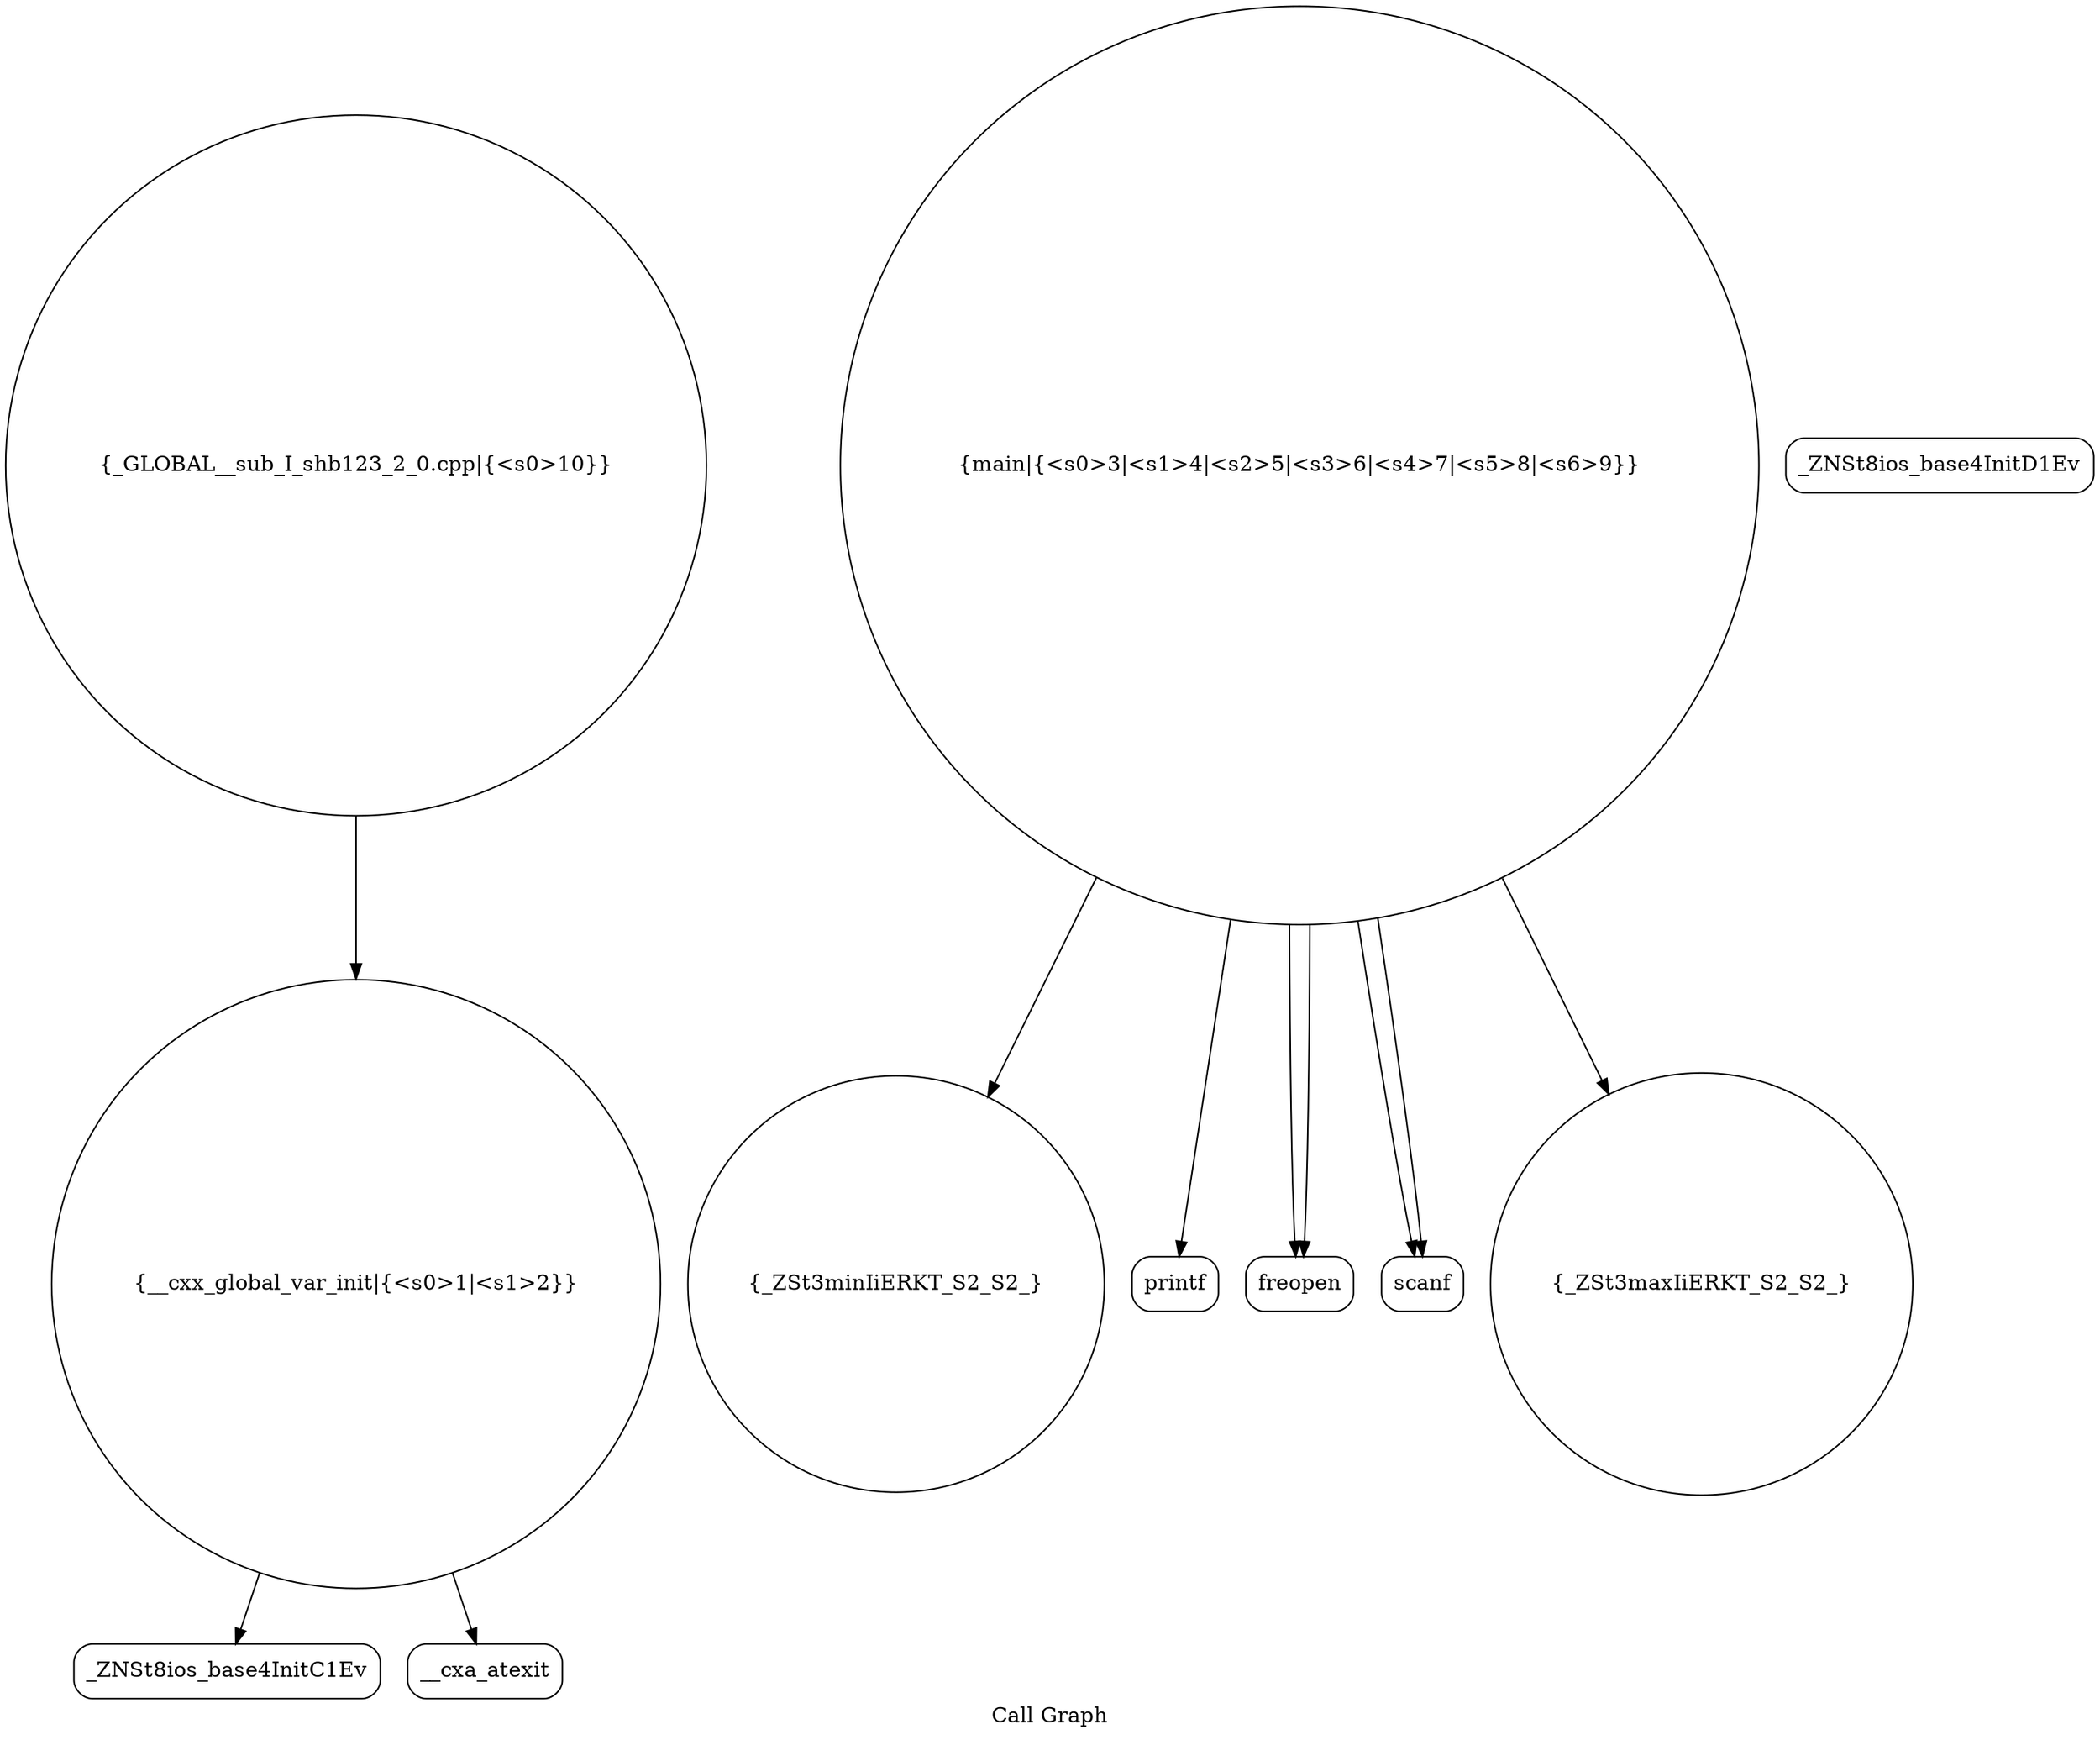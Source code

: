 digraph "Call Graph" {
	label="Call Graph";

	Node0x55e38ba8bf30 [shape=record,shape=circle,label="{__cxx_global_var_init|{<s0>1|<s1>2}}"];
	Node0x55e38ba8bf30:s0 -> Node0x55e38ba8c3c0[color=black];
	Node0x55e38ba8bf30:s1 -> Node0x55e38ba8c4c0[color=black];
	Node0x55e38ba8c6c0 [shape=record,shape=circle,label="{_ZSt3minIiERKT_S2_S2_}"];
	Node0x55e38ba8c440 [shape=record,shape=Mrecord,label="{_ZNSt8ios_base4InitD1Ev}"];
	Node0x55e38ba8c7c0 [shape=record,shape=Mrecord,label="{printf}"];
	Node0x55e38ba8c540 [shape=record,shape=circle,label="{main|{<s0>3|<s1>4|<s2>5|<s3>6|<s4>7|<s5>8|<s6>9}}"];
	Node0x55e38ba8c540:s0 -> Node0x55e38ba8c5c0[color=black];
	Node0x55e38ba8c540:s1 -> Node0x55e38ba8c5c0[color=black];
	Node0x55e38ba8c540:s2 -> Node0x55e38ba8c640[color=black];
	Node0x55e38ba8c540:s3 -> Node0x55e38ba8c640[color=black];
	Node0x55e38ba8c540:s4 -> Node0x55e38ba8c6c0[color=black];
	Node0x55e38ba8c540:s5 -> Node0x55e38ba8c740[color=black];
	Node0x55e38ba8c540:s6 -> Node0x55e38ba8c7c0[color=black];
	Node0x55e38ba8c640 [shape=record,shape=Mrecord,label="{scanf}"];
	Node0x55e38ba8c3c0 [shape=record,shape=Mrecord,label="{_ZNSt8ios_base4InitC1Ev}"];
	Node0x55e38ba8c740 [shape=record,shape=circle,label="{_ZSt3maxIiERKT_S2_S2_}"];
	Node0x55e38ba8c4c0 [shape=record,shape=Mrecord,label="{__cxa_atexit}"];
	Node0x55e38ba8c840 [shape=record,shape=circle,label="{_GLOBAL__sub_I_shb123_2_0.cpp|{<s0>10}}"];
	Node0x55e38ba8c840:s0 -> Node0x55e38ba8bf30[color=black];
	Node0x55e38ba8c5c0 [shape=record,shape=Mrecord,label="{freopen}"];
}
